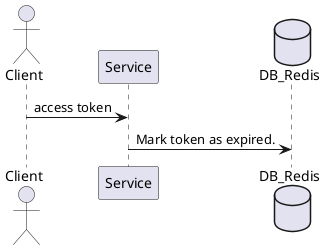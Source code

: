 @startuml
actor Client
Client -> Service: access token
database DB_Redis
Service -> DB_Redis: Mark token as expired.
@enduml
